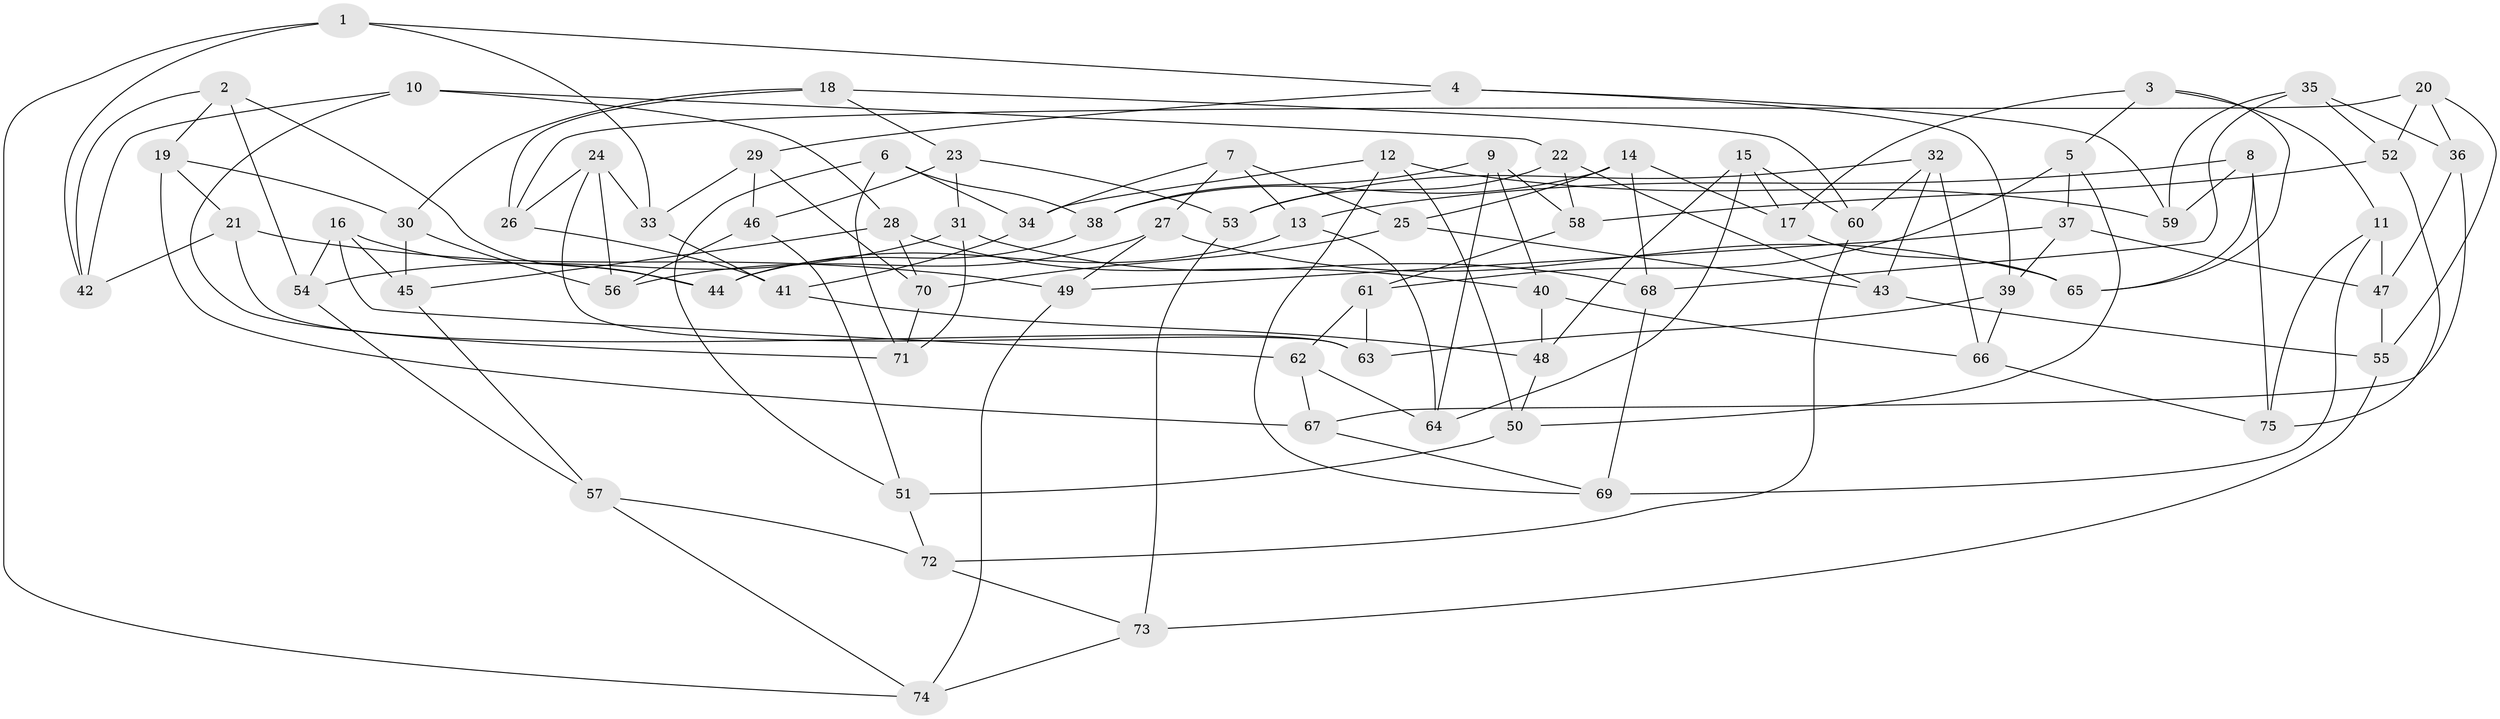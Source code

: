 // coarse degree distribution, {6: 0.6444444444444445, 4: 0.3111111111111111, 3: 0.022222222222222223, 5: 0.022222222222222223}
// Generated by graph-tools (version 1.1) at 2025/24/03/03/25 07:24:24]
// undirected, 75 vertices, 150 edges
graph export_dot {
graph [start="1"]
  node [color=gray90,style=filled];
  1;
  2;
  3;
  4;
  5;
  6;
  7;
  8;
  9;
  10;
  11;
  12;
  13;
  14;
  15;
  16;
  17;
  18;
  19;
  20;
  21;
  22;
  23;
  24;
  25;
  26;
  27;
  28;
  29;
  30;
  31;
  32;
  33;
  34;
  35;
  36;
  37;
  38;
  39;
  40;
  41;
  42;
  43;
  44;
  45;
  46;
  47;
  48;
  49;
  50;
  51;
  52;
  53;
  54;
  55;
  56;
  57;
  58;
  59;
  60;
  61;
  62;
  63;
  64;
  65;
  66;
  67;
  68;
  69;
  70;
  71;
  72;
  73;
  74;
  75;
  1 -- 42;
  1 -- 74;
  1 -- 33;
  1 -- 4;
  2 -- 44;
  2 -- 54;
  2 -- 19;
  2 -- 42;
  3 -- 65;
  3 -- 11;
  3 -- 17;
  3 -- 5;
  4 -- 29;
  4 -- 39;
  4 -- 59;
  5 -- 61;
  5 -- 37;
  5 -- 50;
  6 -- 71;
  6 -- 34;
  6 -- 38;
  6 -- 51;
  7 -- 34;
  7 -- 27;
  7 -- 13;
  7 -- 25;
  8 -- 59;
  8 -- 13;
  8 -- 75;
  8 -- 65;
  9 -- 38;
  9 -- 58;
  9 -- 64;
  9 -- 40;
  10 -- 22;
  10 -- 28;
  10 -- 42;
  10 -- 71;
  11 -- 69;
  11 -- 75;
  11 -- 47;
  12 -- 59;
  12 -- 50;
  12 -- 34;
  12 -- 69;
  13 -- 44;
  13 -- 64;
  14 -- 17;
  14 -- 25;
  14 -- 38;
  14 -- 68;
  15 -- 64;
  15 -- 60;
  15 -- 17;
  15 -- 48;
  16 -- 62;
  16 -- 44;
  16 -- 54;
  16 -- 45;
  17 -- 65;
  18 -- 23;
  18 -- 30;
  18 -- 60;
  18 -- 26;
  19 -- 21;
  19 -- 67;
  19 -- 30;
  20 -- 36;
  20 -- 55;
  20 -- 52;
  20 -- 26;
  21 -- 49;
  21 -- 42;
  21 -- 63;
  22 -- 58;
  22 -- 43;
  22 -- 53;
  23 -- 53;
  23 -- 46;
  23 -- 31;
  24 -- 33;
  24 -- 56;
  24 -- 63;
  24 -- 26;
  25 -- 70;
  25 -- 43;
  26 -- 41;
  27 -- 65;
  27 -- 49;
  27 -- 56;
  28 -- 40;
  28 -- 70;
  28 -- 45;
  29 -- 33;
  29 -- 46;
  29 -- 70;
  30 -- 56;
  30 -- 45;
  31 -- 54;
  31 -- 68;
  31 -- 71;
  32 -- 66;
  32 -- 43;
  32 -- 53;
  32 -- 60;
  33 -- 41;
  34 -- 41;
  35 -- 68;
  35 -- 36;
  35 -- 59;
  35 -- 52;
  36 -- 67;
  36 -- 47;
  37 -- 49;
  37 -- 47;
  37 -- 39;
  38 -- 44;
  39 -- 66;
  39 -- 63;
  40 -- 48;
  40 -- 66;
  41 -- 48;
  43 -- 55;
  45 -- 57;
  46 -- 56;
  46 -- 51;
  47 -- 55;
  48 -- 50;
  49 -- 74;
  50 -- 51;
  51 -- 72;
  52 -- 58;
  52 -- 75;
  53 -- 73;
  54 -- 57;
  55 -- 73;
  57 -- 74;
  57 -- 72;
  58 -- 61;
  60 -- 72;
  61 -- 62;
  61 -- 63;
  62 -- 67;
  62 -- 64;
  66 -- 75;
  67 -- 69;
  68 -- 69;
  70 -- 71;
  72 -- 73;
  73 -- 74;
}
